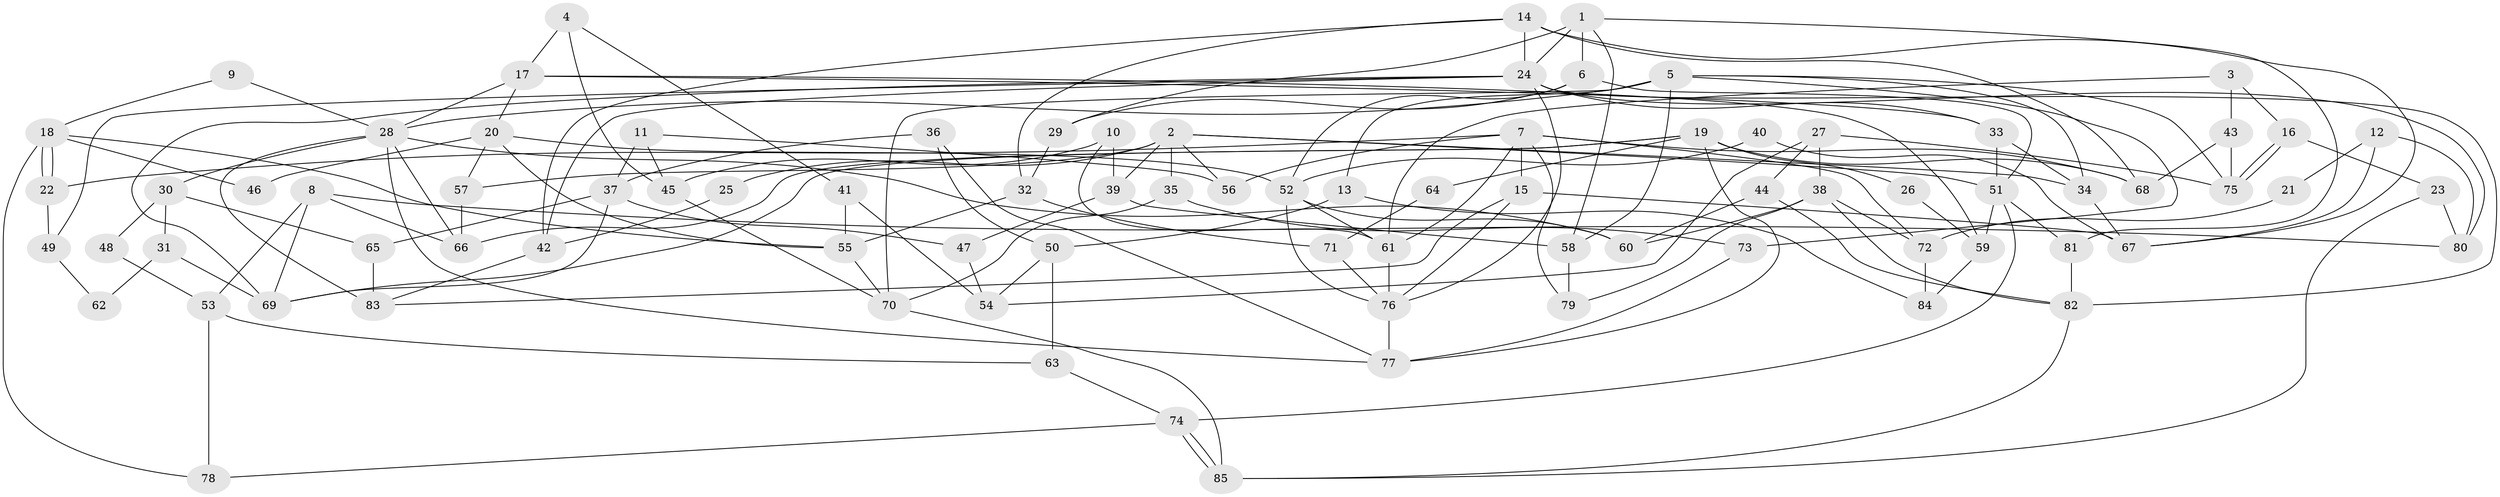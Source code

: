 // Generated by graph-tools (version 1.1) at 2025/36/03/09/25 02:36:05]
// undirected, 85 vertices, 170 edges
graph export_dot {
graph [start="1"]
  node [color=gray90,style=filled];
  1;
  2;
  3;
  4;
  5;
  6;
  7;
  8;
  9;
  10;
  11;
  12;
  13;
  14;
  15;
  16;
  17;
  18;
  19;
  20;
  21;
  22;
  23;
  24;
  25;
  26;
  27;
  28;
  29;
  30;
  31;
  32;
  33;
  34;
  35;
  36;
  37;
  38;
  39;
  40;
  41;
  42;
  43;
  44;
  45;
  46;
  47;
  48;
  49;
  50;
  51;
  52;
  53;
  54;
  55;
  56;
  57;
  58;
  59;
  60;
  61;
  62;
  63;
  64;
  65;
  66;
  67;
  68;
  69;
  70;
  71;
  72;
  73;
  74;
  75;
  76;
  77;
  78;
  79;
  80;
  81;
  82;
  83;
  84;
  85;
  1 -- 24;
  1 -- 58;
  1 -- 6;
  1 -- 29;
  1 -- 81;
  2 -- 35;
  2 -- 51;
  2 -- 25;
  2 -- 34;
  2 -- 39;
  2 -- 56;
  2 -- 57;
  3 -- 43;
  3 -- 16;
  3 -- 61;
  4 -- 41;
  4 -- 17;
  4 -- 45;
  5 -- 28;
  5 -- 58;
  5 -- 13;
  5 -- 34;
  5 -- 70;
  5 -- 73;
  5 -- 75;
  6 -- 51;
  6 -- 29;
  6 -- 52;
  7 -- 61;
  7 -- 68;
  7 -- 15;
  7 -- 22;
  7 -- 56;
  7 -- 72;
  7 -- 79;
  8 -- 66;
  8 -- 69;
  8 -- 53;
  8 -- 80;
  9 -- 28;
  9 -- 18;
  10 -- 45;
  10 -- 61;
  10 -- 39;
  11 -- 56;
  11 -- 45;
  11 -- 37;
  12 -- 67;
  12 -- 80;
  12 -- 21;
  13 -- 50;
  13 -- 84;
  14 -- 24;
  14 -- 42;
  14 -- 32;
  14 -- 67;
  14 -- 68;
  15 -- 67;
  15 -- 76;
  15 -- 83;
  16 -- 23;
  16 -- 75;
  16 -- 75;
  17 -- 28;
  17 -- 33;
  17 -- 20;
  17 -- 59;
  18 -- 55;
  18 -- 22;
  18 -- 22;
  18 -- 46;
  18 -- 78;
  19 -- 66;
  19 -- 69;
  19 -- 26;
  19 -- 64;
  19 -- 68;
  19 -- 77;
  20 -- 52;
  20 -- 46;
  20 -- 55;
  20 -- 57;
  21 -- 72;
  22 -- 49;
  23 -- 80;
  23 -- 85;
  24 -- 76;
  24 -- 33;
  24 -- 42;
  24 -- 49;
  24 -- 69;
  24 -- 80;
  24 -- 82;
  25 -- 42;
  26 -- 59;
  27 -- 38;
  27 -- 75;
  27 -- 44;
  27 -- 54;
  28 -- 77;
  28 -- 60;
  28 -- 30;
  28 -- 66;
  28 -- 83;
  29 -- 32;
  30 -- 65;
  30 -- 31;
  30 -- 48;
  31 -- 69;
  31 -- 62;
  32 -- 55;
  32 -- 71;
  33 -- 51;
  33 -- 34;
  34 -- 67;
  35 -- 73;
  35 -- 70;
  36 -- 77;
  36 -- 37;
  36 -- 50;
  37 -- 47;
  37 -- 65;
  37 -- 69;
  38 -- 60;
  38 -- 82;
  38 -- 72;
  38 -- 79;
  39 -- 47;
  39 -- 58;
  40 -- 52;
  40 -- 67;
  41 -- 54;
  41 -- 55;
  42 -- 83;
  43 -- 68;
  43 -- 75;
  44 -- 82;
  44 -- 60;
  45 -- 70;
  47 -- 54;
  48 -- 53;
  49 -- 62;
  50 -- 63;
  50 -- 54;
  51 -- 59;
  51 -- 81;
  51 -- 74;
  52 -- 61;
  52 -- 60;
  52 -- 76;
  53 -- 78;
  53 -- 63;
  55 -- 70;
  57 -- 66;
  58 -- 79;
  59 -- 84;
  61 -- 76;
  63 -- 74;
  64 -- 71;
  65 -- 83;
  70 -- 85;
  71 -- 76;
  72 -- 84;
  73 -- 77;
  74 -- 85;
  74 -- 85;
  74 -- 78;
  76 -- 77;
  81 -- 82;
  82 -- 85;
}
